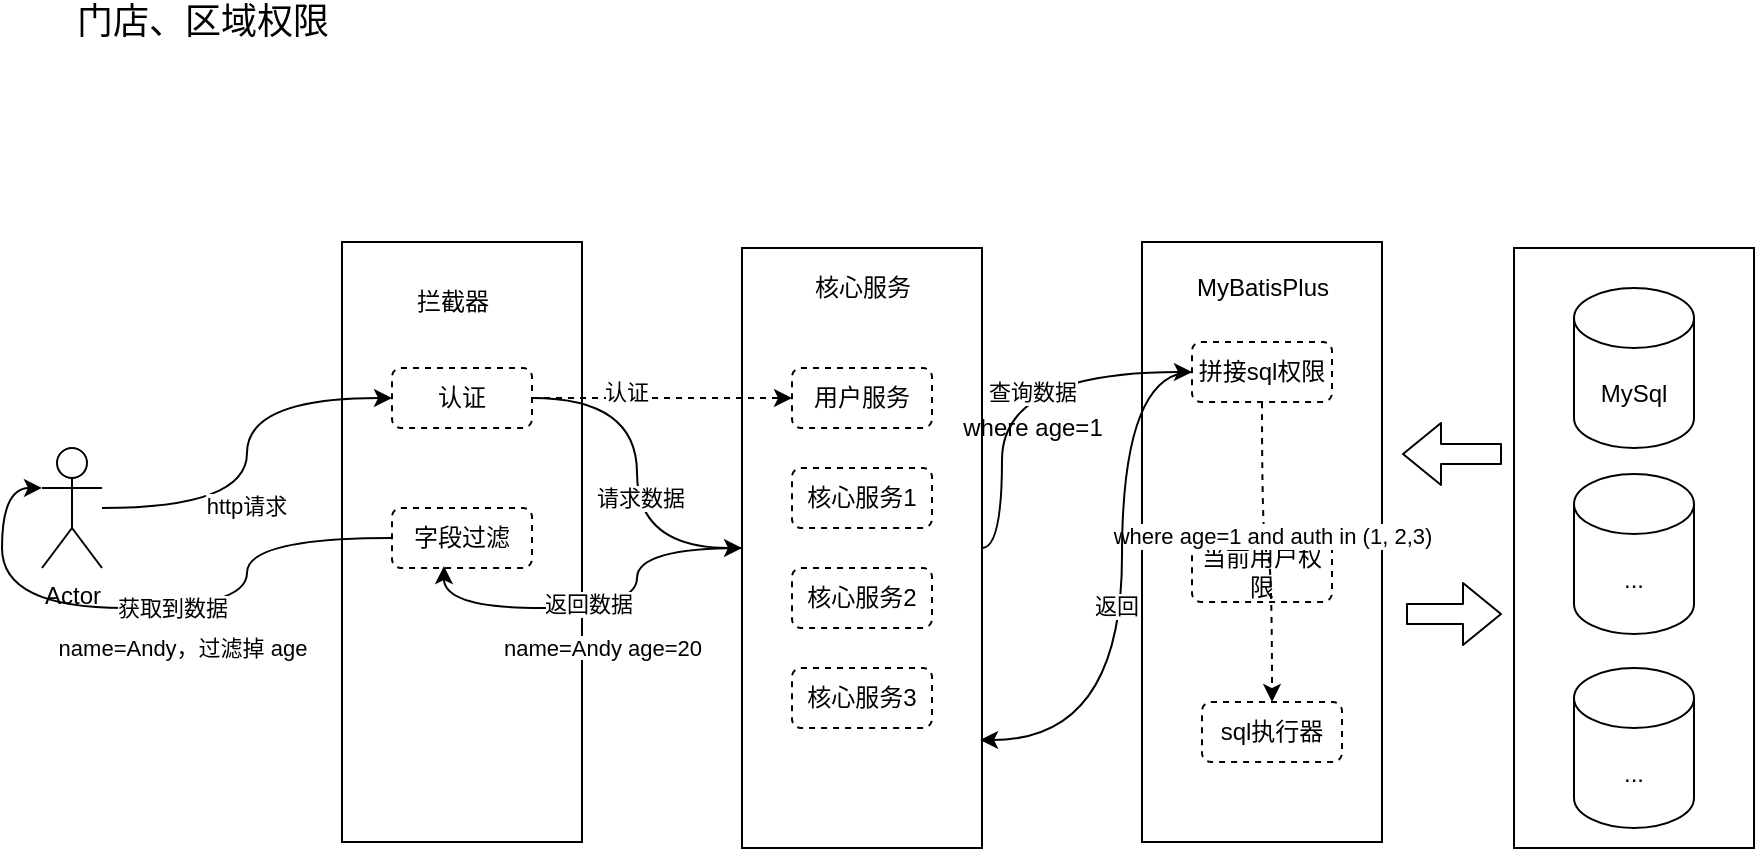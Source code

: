 <mxfile version="14.6.12" type="github">
  <diagram id="hJSY4IWrLL6NvOeGapXp" name="第 1 页">
    <mxGraphModel dx="1127" dy="771" grid="1" gridSize="10" guides="1" tooltips="1" connect="1" arrows="1" fold="1" page="1" pageScale="1" pageWidth="827" pageHeight="1169" math="0" shadow="0">
      <root>
        <mxCell id="0" />
        <mxCell id="1" parent="0" />
        <mxCell id="-VVtabqYpNL4-X2GSctc-33" value="" style="rounded=0;whiteSpace=wrap;html=1;" vertex="1" parent="1">
          <mxGeometry x="610" y="210" width="120" height="300" as="geometry" />
        </mxCell>
        <mxCell id="-VVtabqYpNL4-X2GSctc-1" value="&lt;span style=&quot;font-size: 18px&quot;&gt;门店、区域权限&lt;/span&gt;" style="text;html=1;align=center;verticalAlign=middle;resizable=0;points=[];autosize=1;strokeColor=none;" vertex="1" parent="1">
          <mxGeometry x="70" y="90" width="140" height="20" as="geometry" />
        </mxCell>
        <mxCell id="-VVtabqYpNL4-X2GSctc-4" value="" style="rounded=0;whiteSpace=wrap;html=1;" vertex="1" parent="1">
          <mxGeometry x="796" y="213" width="120" height="300" as="geometry" />
        </mxCell>
        <mxCell id="-VVtabqYpNL4-X2GSctc-5" value="" style="rounded=0;whiteSpace=wrap;html=1;" vertex="1" parent="1">
          <mxGeometry x="210" y="210" width="120" height="300" as="geometry" />
        </mxCell>
        <mxCell id="-VVtabqYpNL4-X2GSctc-6" style="edgeStyle=orthogonalEdgeStyle;curved=1;rounded=0;orthogonalLoop=1;jettySize=auto;html=1;entryX=0;entryY=0.333;entryDx=0;entryDy=0;entryPerimeter=0;" edge="1" parent="1" source="-VVtabqYpNL4-X2GSctc-8" target="-VVtabqYpNL4-X2GSctc-11">
          <mxGeometry relative="1" as="geometry" />
        </mxCell>
        <mxCell id="-VVtabqYpNL4-X2GSctc-7" value="获取到数据" style="edgeLabel;html=1;align=center;verticalAlign=middle;resizable=0;points=[];" vertex="1" connectable="0" parent="-VVtabqYpNL4-X2GSctc-6">
          <mxGeometry x="-0.065" relative="1" as="geometry">
            <mxPoint as="offset" />
          </mxGeometry>
        </mxCell>
        <mxCell id="-VVtabqYpNL4-X2GSctc-8" value="字段过滤" style="rounded=1;whiteSpace=wrap;html=1;dashed=1;" vertex="1" parent="1">
          <mxGeometry x="235" y="343" width="70" height="30" as="geometry" />
        </mxCell>
        <mxCell id="-VVtabqYpNL4-X2GSctc-9" style="edgeStyle=orthogonalEdgeStyle;rounded=0;orthogonalLoop=1;jettySize=auto;html=1;entryX=0;entryY=0.5;entryDx=0;entryDy=0;curved=1;" edge="1" parent="1" source="-VVtabqYpNL4-X2GSctc-11" target="-VVtabqYpNL4-X2GSctc-28">
          <mxGeometry relative="1" as="geometry" />
        </mxCell>
        <mxCell id="-VVtabqYpNL4-X2GSctc-10" value="http请求" style="edgeLabel;html=1;align=center;verticalAlign=middle;resizable=0;points=[];" vertex="1" connectable="0" parent="-VVtabqYpNL4-X2GSctc-9">
          <mxGeometry x="-0.263" y="1" relative="1" as="geometry">
            <mxPoint as="offset" />
          </mxGeometry>
        </mxCell>
        <mxCell id="-VVtabqYpNL4-X2GSctc-11" value="Actor" style="shape=umlActor;verticalLabelPosition=bottom;verticalAlign=top;html=1;outlineConnect=0;" vertex="1" parent="1">
          <mxGeometry x="60" y="313" width="30" height="60" as="geometry" />
        </mxCell>
        <mxCell id="-VVtabqYpNL4-X2GSctc-12" value="拦截器" style="text;html=1;align=center;verticalAlign=middle;resizable=0;points=[];autosize=1;strokeColor=none;" vertex="1" parent="1">
          <mxGeometry x="240" y="230" width="50" height="20" as="geometry" />
        </mxCell>
        <mxCell id="-VVtabqYpNL4-X2GSctc-13" value="..." style="shape=cylinder3;whiteSpace=wrap;html=1;boundedLbl=1;backgroundOutline=1;size=15;" vertex="1" parent="1">
          <mxGeometry x="826" y="326" width="60" height="80" as="geometry" />
        </mxCell>
        <mxCell id="-VVtabqYpNL4-X2GSctc-14" value="MySql" style="shape=cylinder3;whiteSpace=wrap;html=1;boundedLbl=1;backgroundOutline=1;size=15;" vertex="1" parent="1">
          <mxGeometry x="826" y="233" width="60" height="80" as="geometry" />
        </mxCell>
        <mxCell id="-VVtabqYpNL4-X2GSctc-15" value="..." style="shape=cylinder3;whiteSpace=wrap;html=1;boundedLbl=1;backgroundOutline=1;size=15;" vertex="1" parent="1">
          <mxGeometry x="826" y="423" width="60" height="80" as="geometry" />
        </mxCell>
        <mxCell id="-VVtabqYpNL4-X2GSctc-16" style="edgeStyle=orthogonalEdgeStyle;curved=1;rounded=0;orthogonalLoop=1;jettySize=auto;html=1;entryX=0.371;entryY=0.967;entryDx=0;entryDy=0;entryPerimeter=0;" edge="1" parent="1" source="-VVtabqYpNL4-X2GSctc-18" target="-VVtabqYpNL4-X2GSctc-8">
          <mxGeometry relative="1" as="geometry" />
        </mxCell>
        <mxCell id="-VVtabqYpNL4-X2GSctc-17" value="返回数据" style="edgeLabel;html=1;align=center;verticalAlign=middle;resizable=0;points=[];" vertex="1" connectable="0" parent="-VVtabqYpNL4-X2GSctc-16">
          <mxGeometry x="0.07" y="-2" relative="1" as="geometry">
            <mxPoint as="offset" />
          </mxGeometry>
        </mxCell>
        <mxCell id="-VVtabqYpNL4-X2GSctc-50" style="edgeStyle=orthogonalEdgeStyle;curved=1;rounded=0;orthogonalLoop=1;jettySize=auto;html=1;entryX=0;entryY=0.5;entryDx=0;entryDy=0;" edge="1" parent="1" source="-VVtabqYpNL4-X2GSctc-18" target="-VVtabqYpNL4-X2GSctc-36">
          <mxGeometry relative="1" as="geometry">
            <Array as="points">
              <mxPoint x="540" y="363" />
              <mxPoint x="540" y="275" />
            </Array>
          </mxGeometry>
        </mxCell>
        <mxCell id="-VVtabqYpNL4-X2GSctc-51" value="查询数据" style="edgeLabel;html=1;align=center;verticalAlign=middle;resizable=0;points=[];" vertex="1" connectable="0" parent="-VVtabqYpNL4-X2GSctc-50">
          <mxGeometry x="0.171" y="-10" relative="1" as="geometry">
            <mxPoint as="offset" />
          </mxGeometry>
        </mxCell>
        <mxCell id="-VVtabqYpNL4-X2GSctc-18" value="" style="rounded=0;whiteSpace=wrap;html=1;" vertex="1" parent="1">
          <mxGeometry x="410" y="213" width="120" height="300" as="geometry" />
        </mxCell>
        <mxCell id="-VVtabqYpNL4-X2GSctc-19" value="核心服务" style="text;html=1;align=center;verticalAlign=middle;resizable=0;points=[];autosize=1;strokeColor=none;" vertex="1" parent="1">
          <mxGeometry x="440" y="223" width="60" height="20" as="geometry" />
        </mxCell>
        <mxCell id="-VVtabqYpNL4-X2GSctc-20" value="用户服务" style="rounded=1;whiteSpace=wrap;html=1;dashed=1;" vertex="1" parent="1">
          <mxGeometry x="435" y="273" width="70" height="30" as="geometry" />
        </mxCell>
        <mxCell id="-VVtabqYpNL4-X2GSctc-21" value="核心服务1" style="rounded=1;whiteSpace=wrap;html=1;dashed=1;" vertex="1" parent="1">
          <mxGeometry x="435" y="323" width="70" height="30" as="geometry" />
        </mxCell>
        <mxCell id="-VVtabqYpNL4-X2GSctc-22" value="核心服务2" style="rounded=1;whiteSpace=wrap;html=1;dashed=1;" vertex="1" parent="1">
          <mxGeometry x="435" y="373" width="70" height="30" as="geometry" />
        </mxCell>
        <mxCell id="-VVtabqYpNL4-X2GSctc-23" value="核心服务3" style="rounded=1;whiteSpace=wrap;html=1;dashed=1;" vertex="1" parent="1">
          <mxGeometry x="435" y="423" width="70" height="30" as="geometry" />
        </mxCell>
        <mxCell id="-VVtabqYpNL4-X2GSctc-24" style="edgeStyle=orthogonalEdgeStyle;rounded=0;orthogonalLoop=1;jettySize=auto;html=1;entryX=0;entryY=0.5;entryDx=0;entryDy=0;dashed=1;" edge="1" parent="1" source="-VVtabqYpNL4-X2GSctc-28" target="-VVtabqYpNL4-X2GSctc-20">
          <mxGeometry relative="1" as="geometry" />
        </mxCell>
        <mxCell id="-VVtabqYpNL4-X2GSctc-25" value="认证" style="edgeLabel;html=1;align=center;verticalAlign=middle;resizable=0;points=[];" vertex="1" connectable="0" parent="-VVtabqYpNL4-X2GSctc-24">
          <mxGeometry x="-0.277" y="3" relative="1" as="geometry">
            <mxPoint as="offset" />
          </mxGeometry>
        </mxCell>
        <mxCell id="-VVtabqYpNL4-X2GSctc-26" style="edgeStyle=orthogonalEdgeStyle;rounded=0;orthogonalLoop=1;jettySize=auto;html=1;entryX=0;entryY=0.5;entryDx=0;entryDy=0;elbow=vertical;curved=1;" edge="1" parent="1" source="-VVtabqYpNL4-X2GSctc-28" target="-VVtabqYpNL4-X2GSctc-18">
          <mxGeometry relative="1" as="geometry" />
        </mxCell>
        <mxCell id="-VVtabqYpNL4-X2GSctc-27" value="请求数据" style="edgeLabel;html=1;align=center;verticalAlign=middle;resizable=0;points=[];" vertex="1" connectable="0" parent="-VVtabqYpNL4-X2GSctc-26">
          <mxGeometry x="0.139" y="1" relative="1" as="geometry">
            <mxPoint as="offset" />
          </mxGeometry>
        </mxCell>
        <mxCell id="-VVtabqYpNL4-X2GSctc-28" value="认证" style="rounded=1;whiteSpace=wrap;html=1;dashed=1;" vertex="1" parent="1">
          <mxGeometry x="235" y="273" width="70" height="30" as="geometry" />
        </mxCell>
        <mxCell id="-VVtabqYpNL4-X2GSctc-29" value="&lt;span style=&quot;font-size: 11px ; background-color: rgb(255 , 255 , 255)&quot;&gt;name=Andy age=20&lt;/span&gt;" style="text;html=1;align=center;verticalAlign=middle;resizable=0;points=[];autosize=1;strokeColor=none;" vertex="1" parent="1">
          <mxGeometry x="280" y="403" width="120" height="20" as="geometry" />
        </mxCell>
        <mxCell id="-VVtabqYpNL4-X2GSctc-30" value="&lt;span style=&quot;font-size: 11px ; background-color: rgb(255 , 255 , 255)&quot;&gt;name=Andy，过滤掉 age&lt;/span&gt;" style="text;html=1;align=center;verticalAlign=middle;resizable=0;points=[];autosize=1;strokeColor=none;" vertex="1" parent="1">
          <mxGeometry x="55" y="403" width="150" height="20" as="geometry" />
        </mxCell>
        <mxCell id="-VVtabqYpNL4-X2GSctc-31" value="" style="shape=flexArrow;endArrow=classic;html=1;" edge="1" parent="1">
          <mxGeometry width="50" height="50" relative="1" as="geometry">
            <mxPoint x="742" y="396" as="sourcePoint" />
            <mxPoint x="790" y="396" as="targetPoint" />
          </mxGeometry>
        </mxCell>
        <mxCell id="-VVtabqYpNL4-X2GSctc-32" value="" style="shape=flexArrow;endArrow=classic;html=1;entryX=1.017;entryY=0.46;entryDx=0;entryDy=0;entryPerimeter=0;" edge="1" parent="1">
          <mxGeometry width="50" height="50" relative="1" as="geometry">
            <mxPoint x="790" y="316" as="sourcePoint" />
            <mxPoint x="740" y="316" as="targetPoint" />
          </mxGeometry>
        </mxCell>
        <mxCell id="-VVtabqYpNL4-X2GSctc-34" value="MyBatisPlus" style="text;html=1;align=center;verticalAlign=middle;resizable=0;points=[];autosize=1;strokeColor=none;" vertex="1" parent="1">
          <mxGeometry x="630" y="223" width="80" height="20" as="geometry" />
        </mxCell>
        <mxCell id="-VVtabqYpNL4-X2GSctc-35" value="当前用户权限" style="rounded=1;whiteSpace=wrap;html=1;dashed=1;" vertex="1" parent="1">
          <mxGeometry x="635" y="360" width="70" height="30" as="geometry" />
        </mxCell>
        <mxCell id="-VVtabqYpNL4-X2GSctc-47" style="edgeStyle=orthogonalEdgeStyle;curved=1;rounded=0;orthogonalLoop=1;jettySize=auto;html=1;entryX=0.5;entryY=0;entryDx=0;entryDy=0;dashed=1;" edge="1" parent="1" source="-VVtabqYpNL4-X2GSctc-36" target="-VVtabqYpNL4-X2GSctc-42">
          <mxGeometry relative="1" as="geometry" />
        </mxCell>
        <mxCell id="-VVtabqYpNL4-X2GSctc-48" value="where age=1 and auth in (1, 2,3)" style="edgeLabel;html=1;align=center;verticalAlign=middle;resizable=0;points=[];" vertex="1" connectable="0" parent="-VVtabqYpNL4-X2GSctc-47">
          <mxGeometry x="-0.284" y="4" relative="1" as="geometry">
            <mxPoint x="1" y="11" as="offset" />
          </mxGeometry>
        </mxCell>
        <mxCell id="-VVtabqYpNL4-X2GSctc-49" style="edgeStyle=orthogonalEdgeStyle;curved=1;rounded=0;orthogonalLoop=1;jettySize=auto;html=1;entryX=0.992;entryY=0.82;entryDx=0;entryDy=0;entryPerimeter=0;" edge="1" parent="1" source="-VVtabqYpNL4-X2GSctc-36" target="-VVtabqYpNL4-X2GSctc-18">
          <mxGeometry relative="1" as="geometry">
            <Array as="points">
              <mxPoint x="600" y="275" />
              <mxPoint x="600" y="459" />
            </Array>
          </mxGeometry>
        </mxCell>
        <mxCell id="-VVtabqYpNL4-X2GSctc-52" value="返回" style="edgeLabel;html=1;align=center;verticalAlign=middle;resizable=0;points=[];" vertex="1" connectable="0" parent="-VVtabqYpNL4-X2GSctc-49">
          <mxGeometry x="0.048" y="-3" relative="1" as="geometry">
            <mxPoint as="offset" />
          </mxGeometry>
        </mxCell>
        <mxCell id="-VVtabqYpNL4-X2GSctc-36" value="拼接sql权限" style="rounded=1;whiteSpace=wrap;html=1;dashed=1;" vertex="1" parent="1">
          <mxGeometry x="635" y="260" width="70" height="30" as="geometry" />
        </mxCell>
        <mxCell id="-VVtabqYpNL4-X2GSctc-42" value="sql执行器" style="rounded=1;whiteSpace=wrap;html=1;dashed=1;" vertex="1" parent="1">
          <mxGeometry x="640" y="440" width="70" height="30" as="geometry" />
        </mxCell>
        <mxCell id="-VVtabqYpNL4-X2GSctc-45" value="where age=1" style="text;html=1;align=center;verticalAlign=middle;resizable=0;points=[];autosize=1;strokeColor=none;" vertex="1" parent="1">
          <mxGeometry x="510" y="293" width="90" height="20" as="geometry" />
        </mxCell>
      </root>
    </mxGraphModel>
  </diagram>
</mxfile>
